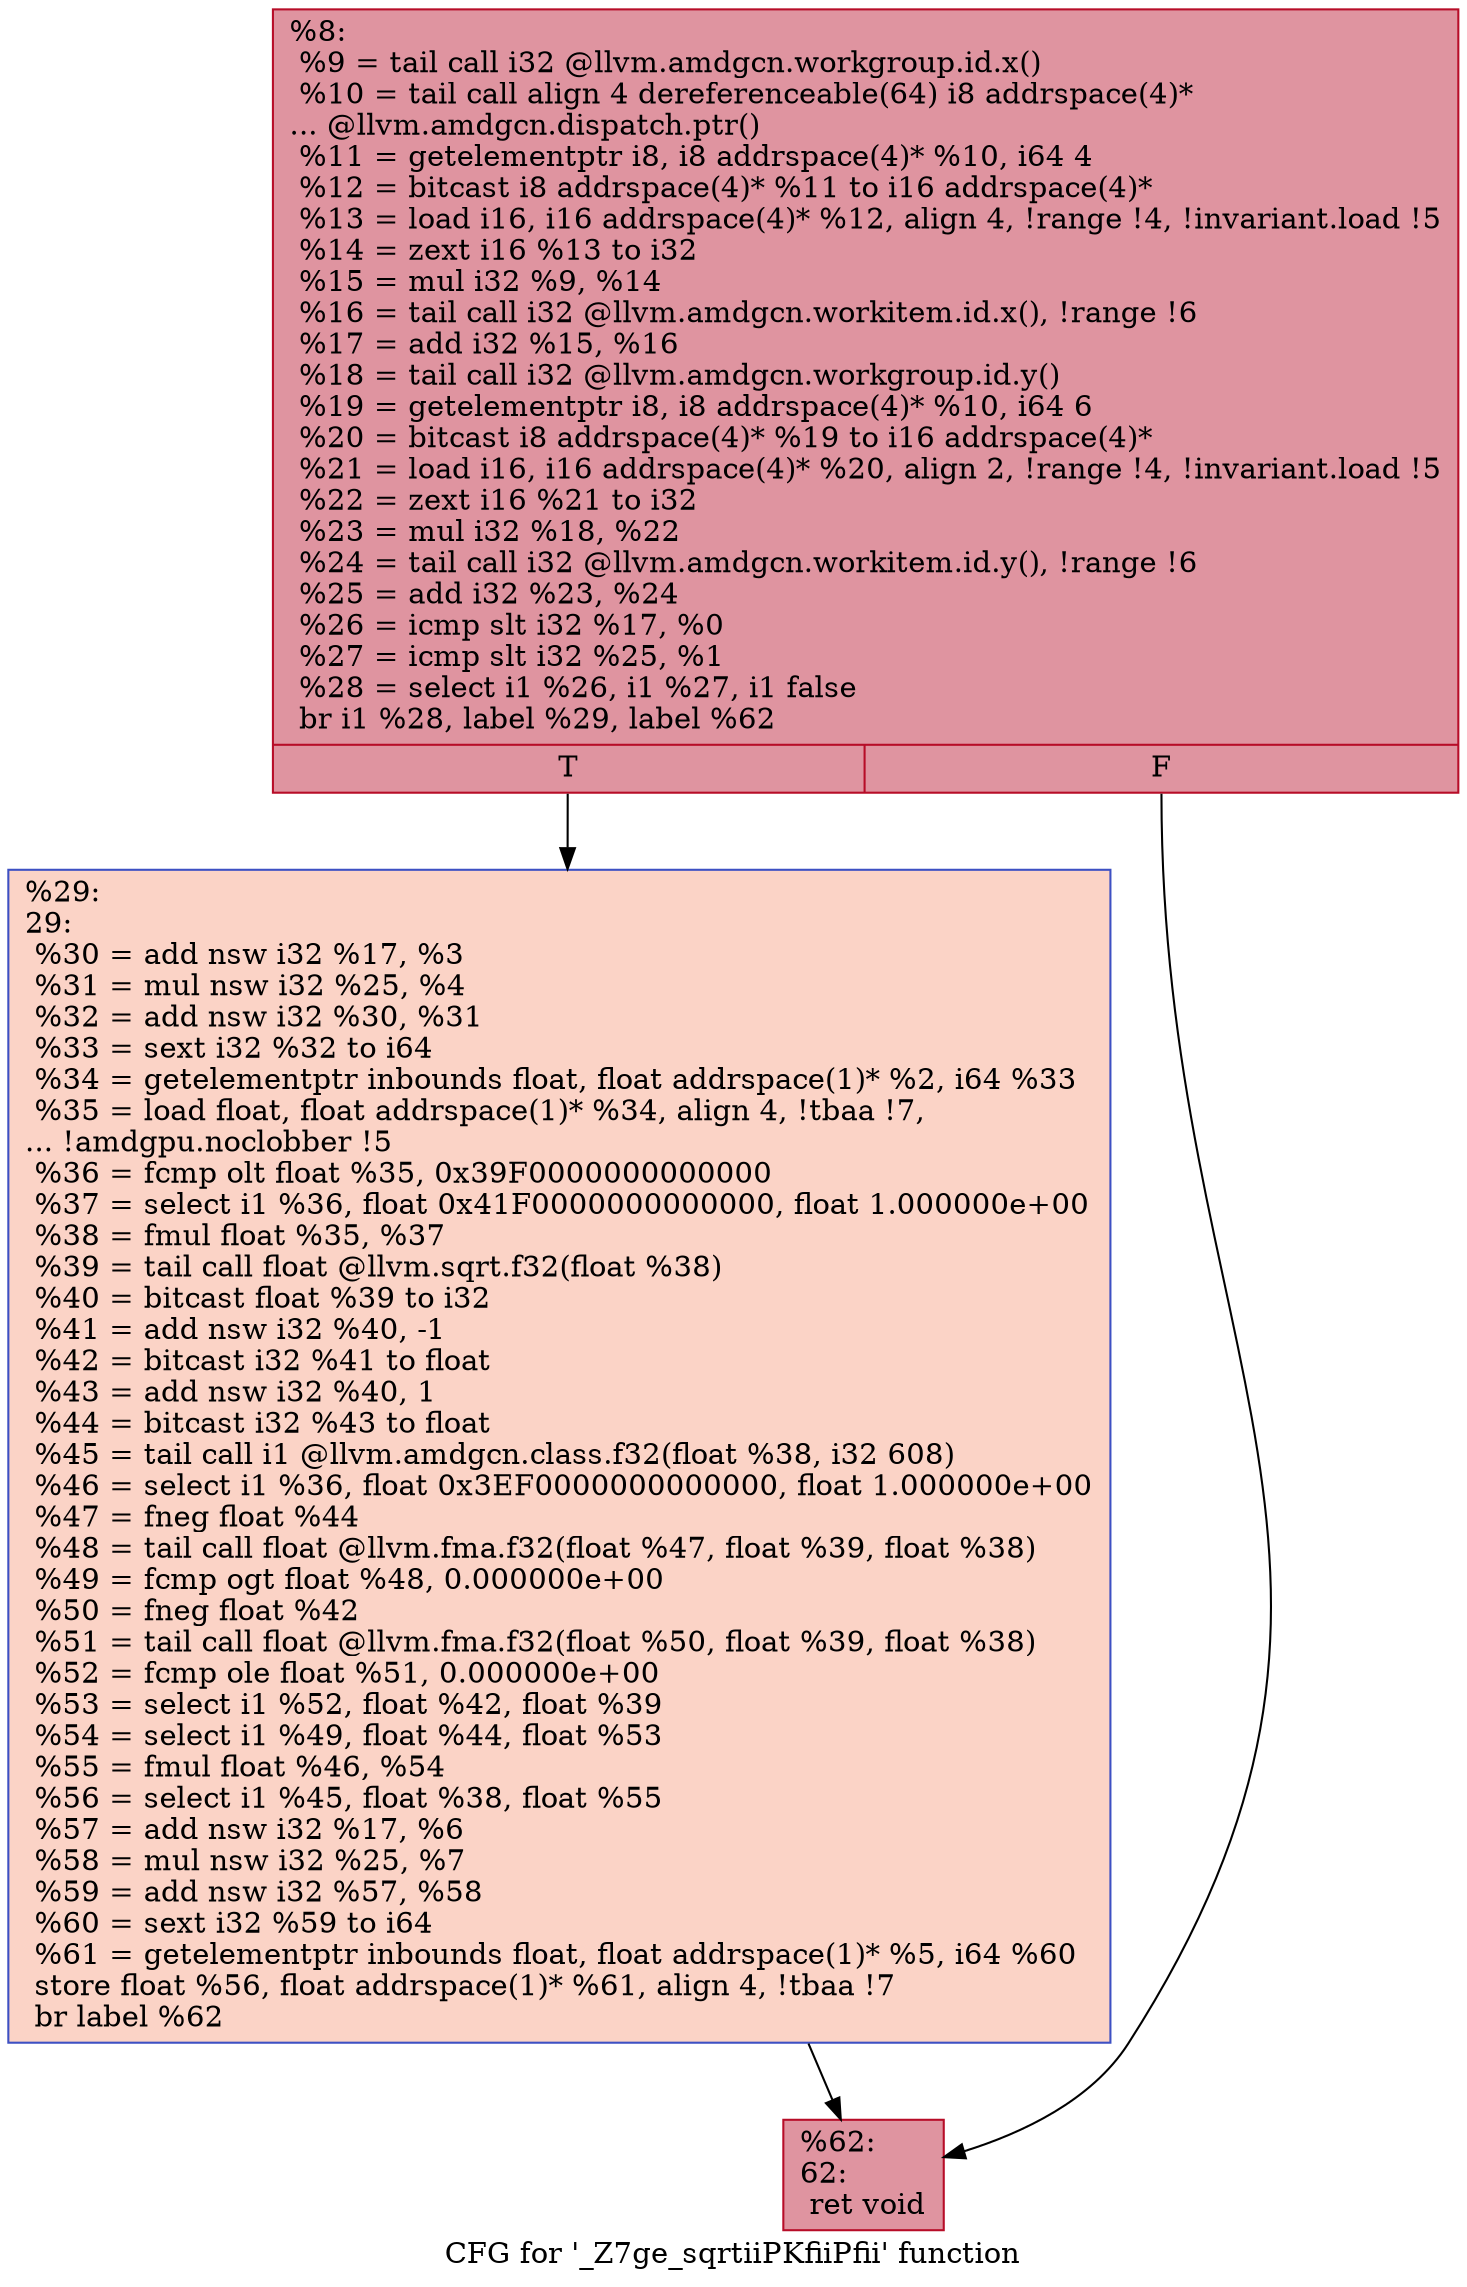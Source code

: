 digraph "CFG for '_Z7ge_sqrtiiPKfiiPfii' function" {
	label="CFG for '_Z7ge_sqrtiiPKfiiPfii' function";

	Node0x5298a60 [shape=record,color="#b70d28ff", style=filled, fillcolor="#b70d2870",label="{%8:\l  %9 = tail call i32 @llvm.amdgcn.workgroup.id.x()\l  %10 = tail call align 4 dereferenceable(64) i8 addrspace(4)*\l... @llvm.amdgcn.dispatch.ptr()\l  %11 = getelementptr i8, i8 addrspace(4)* %10, i64 4\l  %12 = bitcast i8 addrspace(4)* %11 to i16 addrspace(4)*\l  %13 = load i16, i16 addrspace(4)* %12, align 4, !range !4, !invariant.load !5\l  %14 = zext i16 %13 to i32\l  %15 = mul i32 %9, %14\l  %16 = tail call i32 @llvm.amdgcn.workitem.id.x(), !range !6\l  %17 = add i32 %15, %16\l  %18 = tail call i32 @llvm.amdgcn.workgroup.id.y()\l  %19 = getelementptr i8, i8 addrspace(4)* %10, i64 6\l  %20 = bitcast i8 addrspace(4)* %19 to i16 addrspace(4)*\l  %21 = load i16, i16 addrspace(4)* %20, align 2, !range !4, !invariant.load !5\l  %22 = zext i16 %21 to i32\l  %23 = mul i32 %18, %22\l  %24 = tail call i32 @llvm.amdgcn.workitem.id.y(), !range !6\l  %25 = add i32 %23, %24\l  %26 = icmp slt i32 %17, %0\l  %27 = icmp slt i32 %25, %1\l  %28 = select i1 %26, i1 %27, i1 false\l  br i1 %28, label %29, label %62\l|{<s0>T|<s1>F}}"];
	Node0x5298a60:s0 -> Node0x529c4a0;
	Node0x5298a60:s1 -> Node0x529c530;
	Node0x529c4a0 [shape=record,color="#3d50c3ff", style=filled, fillcolor="#f59c7d70",label="{%29:\l29:                                               \l  %30 = add nsw i32 %17, %3\l  %31 = mul nsw i32 %25, %4\l  %32 = add nsw i32 %30, %31\l  %33 = sext i32 %32 to i64\l  %34 = getelementptr inbounds float, float addrspace(1)* %2, i64 %33\l  %35 = load float, float addrspace(1)* %34, align 4, !tbaa !7,\l... !amdgpu.noclobber !5\l  %36 = fcmp olt float %35, 0x39F0000000000000\l  %37 = select i1 %36, float 0x41F0000000000000, float 1.000000e+00\l  %38 = fmul float %35, %37\l  %39 = tail call float @llvm.sqrt.f32(float %38)\l  %40 = bitcast float %39 to i32\l  %41 = add nsw i32 %40, -1\l  %42 = bitcast i32 %41 to float\l  %43 = add nsw i32 %40, 1\l  %44 = bitcast i32 %43 to float\l  %45 = tail call i1 @llvm.amdgcn.class.f32(float %38, i32 608)\l  %46 = select i1 %36, float 0x3EF0000000000000, float 1.000000e+00\l  %47 = fneg float %44\l  %48 = tail call float @llvm.fma.f32(float %47, float %39, float %38)\l  %49 = fcmp ogt float %48, 0.000000e+00\l  %50 = fneg float %42\l  %51 = tail call float @llvm.fma.f32(float %50, float %39, float %38)\l  %52 = fcmp ole float %51, 0.000000e+00\l  %53 = select i1 %52, float %42, float %39\l  %54 = select i1 %49, float %44, float %53\l  %55 = fmul float %46, %54\l  %56 = select i1 %45, float %38, float %55\l  %57 = add nsw i32 %17, %6\l  %58 = mul nsw i32 %25, %7\l  %59 = add nsw i32 %57, %58\l  %60 = sext i32 %59 to i64\l  %61 = getelementptr inbounds float, float addrspace(1)* %5, i64 %60\l  store float %56, float addrspace(1)* %61, align 4, !tbaa !7\l  br label %62\l}"];
	Node0x529c4a0 -> Node0x529c530;
	Node0x529c530 [shape=record,color="#b70d28ff", style=filled, fillcolor="#b70d2870",label="{%62:\l62:                                               \l  ret void\l}"];
}
